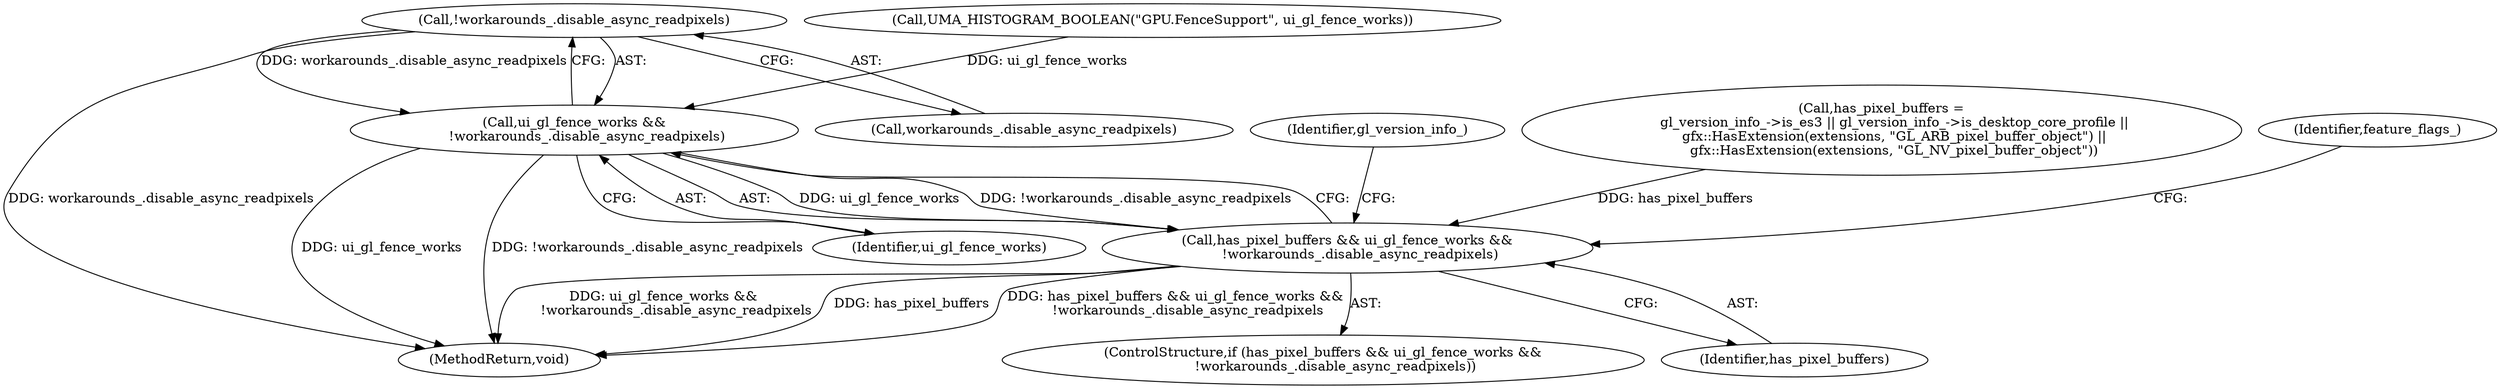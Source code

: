 digraph "0_Chrome_a4150b688a754d3d10d2ca385155b1c95d77d6ae_0@API" {
"1001788" [label="(Call,!workarounds_.disable_async_readpixels)"];
"1001786" [label="(Call,ui_gl_fence_works &&\n      !workarounds_.disable_async_readpixels)"];
"1001784" [label="(Call,has_pixel_buffers && ui_gl_fence_works &&\n      !workarounds_.disable_async_readpixels)"];
"1001783" [label="(ControlStructure,if (has_pixel_buffers && ui_gl_fence_works &&\n      !workarounds_.disable_async_readpixels))"];
"1001785" [label="(Identifier,has_pixel_buffers)"];
"1002478" [label="(MethodReturn,void)"];
"1001801" [label="(Identifier,gl_version_info_)"];
"1001787" [label="(Identifier,ui_gl_fence_works)"];
"1001786" [label="(Call,ui_gl_fence_works &&\n      !workarounds_.disable_async_readpixels)"];
"1001789" [label="(Call,workarounds_.disable_async_readpixels)"];
"1000126" [label="(Call,has_pixel_buffers =\n      gl_version_info_->is_es3 || gl_version_info_->is_desktop_core_profile ||\n      gfx::HasExtension(extensions, \"GL_ARB_pixel_buffer_object\") ||\n      gfx::HasExtension(extensions, \"GL_NV_pixel_buffer_object\"))"];
"1001784" [label="(Call,has_pixel_buffers && ui_gl_fence_works &&\n      !workarounds_.disable_async_readpixels)"];
"1001788" [label="(Call,!workarounds_.disable_async_readpixels)"];
"1001795" [label="(Identifier,feature_flags_)"];
"1001761" [label="(Call,UMA_HISTOGRAM_BOOLEAN(\"GPU.FenceSupport\", ui_gl_fence_works))"];
"1001788" -> "1001786"  [label="AST: "];
"1001788" -> "1001789"  [label="CFG: "];
"1001789" -> "1001788"  [label="AST: "];
"1001786" -> "1001788"  [label="CFG: "];
"1001788" -> "1002478"  [label="DDG: workarounds_.disable_async_readpixels"];
"1001788" -> "1001786"  [label="DDG: workarounds_.disable_async_readpixels"];
"1001786" -> "1001784"  [label="AST: "];
"1001786" -> "1001787"  [label="CFG: "];
"1001787" -> "1001786"  [label="AST: "];
"1001784" -> "1001786"  [label="CFG: "];
"1001786" -> "1002478"  [label="DDG: ui_gl_fence_works"];
"1001786" -> "1002478"  [label="DDG: !workarounds_.disable_async_readpixels"];
"1001786" -> "1001784"  [label="DDG: ui_gl_fence_works"];
"1001786" -> "1001784"  [label="DDG: !workarounds_.disable_async_readpixels"];
"1001761" -> "1001786"  [label="DDG: ui_gl_fence_works"];
"1001784" -> "1001783"  [label="AST: "];
"1001784" -> "1001785"  [label="CFG: "];
"1001785" -> "1001784"  [label="AST: "];
"1001795" -> "1001784"  [label="CFG: "];
"1001801" -> "1001784"  [label="CFG: "];
"1001784" -> "1002478"  [label="DDG: ui_gl_fence_works &&\n      !workarounds_.disable_async_readpixels"];
"1001784" -> "1002478"  [label="DDG: has_pixel_buffers"];
"1001784" -> "1002478"  [label="DDG: has_pixel_buffers && ui_gl_fence_works &&\n      !workarounds_.disable_async_readpixels"];
"1000126" -> "1001784"  [label="DDG: has_pixel_buffers"];
}
